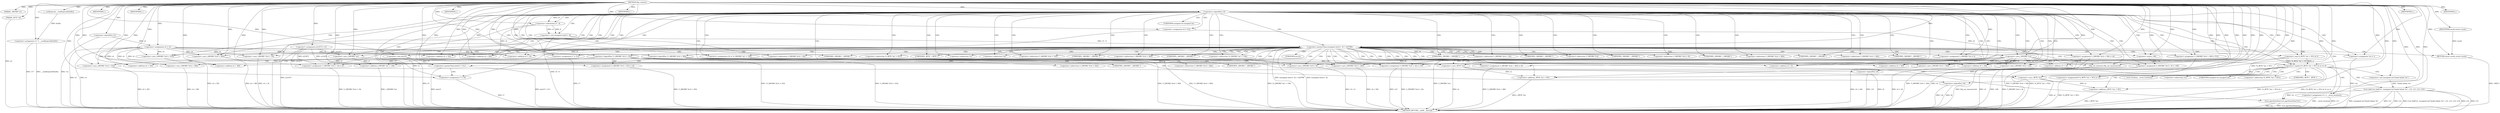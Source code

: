 digraph tftp_connect {  
"1000117" [label = "(METHOD,tftp_connect)" ]
"1000329" [label = "(METHOD_RETURN,__int64 __fastcall)" ]
"1000118" [label = "(PARAM,_QWORD *a1)" ]
"1000119" [label = "(PARAM,_BYTE *a2)" ]
"1000137" [label = "(<operator>.assignment,v17 = __readfsqword(0x28u))" ]
"1000139" [label = "(__readfsqword,__readfsqword(0x28u))" ]
"1000141" [label = "(<operator>.assignment,a1[167] = v2)" ]
"1000147" [label = "(<operator>.logicalNot,!v2)" ]
"1000149" [label = "(IDENTIFIER,L,)" ]
"1000150" [label = "(<operator>.assignment,v4 = v2)" ]
"1000154" [label = "(<operator>.logicalNot,!v5)" ]
"1000157" [label = "(<operator>.assignment,v6 = 512)" ]
"1000161" [label = "(<operator>.assignment,v7 = v6)" ]
"1000165" [label = "(IDENTIFIER,L,)" ]
"1000167" [label = "(<operator>.greaterThan,(unsigned int)(v5 - 8) > 0xFFB0)" ]
"1000168" [label = "(<operator>.cast,(unsigned int)(v5 - 8))" ]
"1000170" [label = "(<operator>.subtraction,v5 - 8)" ]
"1000174" [label = "(RETURN,return result;,return result;)" ]
"1000175" [label = "(IDENTIFIER,result,return result;)" ]
"1000176" [label = "(<operator>.assignment,v7 = 512)" ]
"1000180" [label = "(<operator>.greaterThan,(int)v5 > 511)" ]
"1000181" [label = "(<operator>.cast,(int)v5)" ]
"1000188" [label = "(<operator>.logicalNot,!*(_QWORD *)(v4 + 352))" ]
"1000190" [label = "(<operator>.cast,(_QWORD *)(v4 + 352))" ]
"1000192" [label = "(<operator>.addition,v4 + 352)" ]
"1000196" [label = "(<operator>.assignment,*(_QWORD *)(v4 + 352) = v8)" ]
"1000198" [label = "(<operator>.cast,(_QWORD *)(v4 + 352))" ]
"1000200" [label = "(<operator>.addition,v4 + 352)" ]
"1000205" [label = "(<operator>.logicalNot,!v8)" ]
"1000207" [label = "(IDENTIFIER,L,)" ]
"1000209" [label = "(<operator>.logicalNot,!*(_QWORD *)(v4 + 360))" ]
"1000211" [label = "(<operator>.cast,(_QWORD *)(v4 + 360))" ]
"1000213" [label = "(<operator>.addition,v4 + 360)" ]
"1000217" [label = "(<operator>.assignment,*(_QWORD *)(v4 + 360) = v9)" ]
"1000219" [label = "(<operator>.cast,(_QWORD *)(v4 + 360))" ]
"1000221" [label = "(<operator>.addition,v4 + 360)" ]
"1000226" [label = "(<operator>.logicalNot,!v9)" ]
"1000228" [label = "(IDENTIFIER,L,)" ]
"1000229" [label = "(<operator>.assignment,v10 = *((_DWORD *)a1 + 156))" ]
"1000232" [label = "(<operator>.addition,(_DWORD *)a1 + 156)" ]
"1000233" [label = "(<operator>.cast,(_DWORD *)a1)" ]
"1000237" [label = "(<operator>.assignment,*(_QWORD *)(v4 + 16) = a1)" ]
"1000239" [label = "(<operator>.cast,(_QWORD *)(v4 + 16))" ]
"1000241" [label = "(<operator>.addition,v4 + 16)" ]
"1000245" [label = "(<operator>.assignment,*(_DWORD *)v4 = 0)" ]
"1000247" [label = "(<operator>.cast,(_DWORD *)v4)" ]
"1000251" [label = "(<operator>.assignment,*(_DWORD *)(v4 + 8) = -100)" ]
"1000253" [label = "(<operator>.cast,(_DWORD *)(v4 + 8))" ]
"1000255" [label = "(<operator>.addition,v4 + 8)" ]
"1000258" [label = "(<operator>.minus,-100)" ]
"1000260" [label = "(<operator>.assignment,*(_DWORD *)(v4 + 340) = 512)" ]
"1000262" [label = "(<operator>.cast,(_DWORD *)(v4 + 340))" ]
"1000264" [label = "(<operator>.addition,v4 + 340)" ]
"1000268" [label = "(<operator>.assignment,*(_DWORD *)(v4 + 344) = v6)" ]
"1000270" [label = "(<operator>.cast,(_DWORD *)(v4 + 344))" ]
"1000272" [label = "(<operator>.addition,v4 + 344)" ]
"1000276" [label = "(<operator>.assignment,*(_DWORD *)(v4 + 24) = v10)" ]
"1000278" [label = "(<operator>.cast,(_DWORD *)(v4 + 24))" ]
"1000280" [label = "(<operator>.addition,v4 + 24)" ]
"1000284" [label = "(tftp_set_timeouts,tftp_set_timeouts(v4))" ]
"1000287" [label = "(<operator>.equals,(*((_BYTE *)a1 + 951) & 2) == 0)" ]
"1000288" [label = "(<operator>.and,*((_BYTE *)a1 + 951) & 2)" ]
"1000290" [label = "(<operator>.addition,(_BYTE *)a1 + 951)" ]
"1000291" [label = "(<operator>.cast,(_BYTE *)a1)" ]
"1000299" [label = "(<operator>.assignment,v11 = __errno_location())" ]
"1000302" [label = "(Curl_failf,Curl_failf(*a1, (unsigned int)\"bind() failed; %s\", v12, v13, v14, v15))" ]
"1000305" [label = "(<operator>.cast,(unsigned int)\"bind() failed; %s\")" ]
"1000312" [label = "(IDENTIFIER,L,)" ]
"1000313" [label = "(<operators>.assignmentOr,*((_BYTE *)a1 + 951) |= 2u)" ]
"1000315" [label = "(<operator>.addition,(_BYTE *)a1 + 951)" ]
"1000316" [label = "(<operator>.cast,(_BYTE *)a1)" ]
"1000321" [label = "(Curl_pgrsStartNow,Curl_pgrsStartNow(*a1))" ]
"1000324" [label = "(<operator>.assignment,*a2 = 1)" ]
"1000328" [label = "(IDENTIFIER,L,)" ]
"1000169" [label = "(UNKNOWN,unsigned int,unsigned int)" ]
"1000182" [label = "(UNKNOWN,int,int)" ]
"1000189" [label = "(<operator>.indirection,*(_QWORD *)(v4 + 352))" ]
"1000191" [label = "(UNKNOWN,_QWORD *,_QWORD *)" ]
"1000197" [label = "(<operator>.indirection,*(_QWORD *)(v4 + 352))" ]
"1000199" [label = "(UNKNOWN,_QWORD *,_QWORD *)" ]
"1000210" [label = "(<operator>.indirection,*(_QWORD *)(v4 + 360))" ]
"1000212" [label = "(UNKNOWN,_QWORD *,_QWORD *)" ]
"1000218" [label = "(<operator>.indirection,*(_QWORD *)(v4 + 360))" ]
"1000220" [label = "(UNKNOWN,_QWORD *,_QWORD *)" ]
"1000231" [label = "(<operator>.indirection,*((_DWORD *)a1 + 156))" ]
"1000234" [label = "(UNKNOWN,_DWORD *,_DWORD *)" ]
"1000238" [label = "(<operator>.indirection,*(_QWORD *)(v4 + 16))" ]
"1000240" [label = "(UNKNOWN,_QWORD *,_QWORD *)" ]
"1000246" [label = "(<operator>.indirection,*(_DWORD *)v4)" ]
"1000248" [label = "(UNKNOWN,_DWORD *,_DWORD *)" ]
"1000252" [label = "(<operator>.indirection,*(_DWORD *)(v4 + 8))" ]
"1000254" [label = "(UNKNOWN,_DWORD *,_DWORD *)" ]
"1000261" [label = "(<operator>.indirection,*(_DWORD *)(v4 + 340))" ]
"1000263" [label = "(UNKNOWN,_DWORD *,_DWORD *)" ]
"1000269" [label = "(<operator>.indirection,*(_DWORD *)(v4 + 344))" ]
"1000271" [label = "(UNKNOWN,_DWORD *,_DWORD *)" ]
"1000277" [label = "(<operator>.indirection,*(_DWORD *)(v4 + 24))" ]
"1000279" [label = "(UNKNOWN,_DWORD *,_DWORD *)" ]
"1000289" [label = "(<operator>.indirection,*((_BYTE *)a1 + 951))" ]
"1000292" [label = "(UNKNOWN,_BYTE *,_BYTE *)" ]
"1000301" [label = "(__errno_location,__errno_location())" ]
"1000303" [label = "(<operator>.indirection,*a1)" ]
"1000306" [label = "(UNKNOWN,unsigned int,unsigned int)" ]
"1000314" [label = "(<operator>.indirection,*((_BYTE *)a1 + 951))" ]
"1000317" [label = "(UNKNOWN,_BYTE *,_BYTE *)" ]
"1000322" [label = "(<operator>.indirection,*a1)" ]
"1000325" [label = "(<operator>.indirection,*a2)" ]
  "1000174" -> "1000329"  [ label = "DDG: <RET>"] 
  "1000302" -> "1000329"  [ label = "DDG: v13"] 
  "1000288" -> "1000329"  [ label = "DDG: *((_BYTE *)a1 + 951)"] 
  "1000180" -> "1000329"  [ label = "DDG: (int)v5"] 
  "1000167" -> "1000329"  [ label = "DDG: (unsigned int)(v5 - 8) > 0xFFB0"] 
  "1000217" -> "1000329"  [ label = "DDG: *(_QWORD *)(v4 + 360)"] 
  "1000205" -> "1000329"  [ label = "DDG: !v8"] 
  "1000198" -> "1000329"  [ label = "DDG: v4 + 352"] 
  "1000315" -> "1000329"  [ label = "DDG: (_BYTE *)a1"] 
  "1000321" -> "1000329"  [ label = "DDG: *a1"] 
  "1000137" -> "1000329"  [ label = "DDG: __readfsqword(0x28u)"] 
  "1000324" -> "1000329"  [ label = "DDG: *a2"] 
  "1000188" -> "1000329"  [ label = "DDG: *(_QWORD *)(v4 + 352)"] 
  "1000321" -> "1000329"  [ label = "DDG: Curl_pgrsStartNow(*a1)"] 
  "1000268" -> "1000329"  [ label = "DDG: *(_DWORD *)(v4 + 344)"] 
  "1000232" -> "1000329"  [ label = "DDG: (_DWORD *)a1"] 
  "1000302" -> "1000329"  [ label = "DDG: v12"] 
  "1000251" -> "1000329"  [ label = "DDG: -100"] 
  "1000141" -> "1000329"  [ label = "DDG: a1[167]"] 
  "1000211" -> "1000329"  [ label = "DDG: v4 + 360"] 
  "1000245" -> "1000329"  [ label = "DDG: *(_DWORD *)v4"] 
  "1000219" -> "1000329"  [ label = "DDG: v4 + 360"] 
  "1000150" -> "1000329"  [ label = "DDG: v2"] 
  "1000276" -> "1000329"  [ label = "DDG: v10"] 
  "1000270" -> "1000329"  [ label = "DDG: v4 + 344"] 
  "1000299" -> "1000329"  [ label = "DDG: __errno_location()"] 
  "1000119" -> "1000329"  [ label = "DDG: a2"] 
  "1000226" -> "1000329"  [ label = "DDG: v9"] 
  "1000226" -> "1000329"  [ label = "DDG: !v9"] 
  "1000239" -> "1000329"  [ label = "DDG: v4 + 16"] 
  "1000302" -> "1000329"  [ label = "DDG: Curl_failf(*a1, (unsigned int)\"bind() failed; %s\", v12, v13, v14, v15)"] 
  "1000181" -> "1000329"  [ label = "DDG: v5"] 
  "1000180" -> "1000329"  [ label = "DDG: (int)v5 > 511"] 
  "1000154" -> "1000329"  [ label = "DDG: v5"] 
  "1000302" -> "1000329"  [ label = "DDG: v14"] 
  "1000147" -> "1000329"  [ label = "DDG: !v2"] 
  "1000276" -> "1000329"  [ label = "DDG: *(_DWORD *)(v4 + 24)"] 
  "1000137" -> "1000329"  [ label = "DDG: v17"] 
  "1000291" -> "1000329"  [ label = "DDG: a1"] 
  "1000287" -> "1000329"  [ label = "DDG: *((_BYTE *)a1 + 951) & 2"] 
  "1000253" -> "1000329"  [ label = "DDG: v4 + 8"] 
  "1000313" -> "1000329"  [ label = "DDG: *((_BYTE *)a1 + 951)"] 
  "1000268" -> "1000329"  [ label = "DDG: v6"] 
  "1000260" -> "1000329"  [ label = "DDG: *(_DWORD *)(v4 + 340)"] 
  "1000251" -> "1000329"  [ label = "DDG: *(_DWORD *)(v4 + 8)"] 
  "1000168" -> "1000329"  [ label = "DDG: v5 - 8"] 
  "1000290" -> "1000329"  [ label = "DDG: (_BYTE *)a1"] 
  "1000287" -> "1000329"  [ label = "DDG: (*((_BYTE *)a1 + 951) & 2) == 0"] 
  "1000229" -> "1000329"  [ label = "DDG: *((_DWORD *)a1 + 156)"] 
  "1000302" -> "1000329"  [ label = "DDG: v15"] 
  "1000170" -> "1000329"  [ label = "DDG: v5"] 
  "1000209" -> "1000329"  [ label = "DDG: !*(_QWORD *)(v4 + 360)"] 
  "1000188" -> "1000329"  [ label = "DDG: !*(_QWORD *)(v4 + 352)"] 
  "1000190" -> "1000329"  [ label = "DDG: v4 + 352"] 
  "1000278" -> "1000329"  [ label = "DDG: v4 + 24"] 
  "1000205" -> "1000329"  [ label = "DDG: v8"] 
  "1000299" -> "1000329"  [ label = "DDG: v11"] 
  "1000176" -> "1000329"  [ label = "DDG: v7"] 
  "1000262" -> "1000329"  [ label = "DDG: v4 + 340"] 
  "1000302" -> "1000329"  [ label = "DDG: (unsigned int)\"bind() failed; %s\""] 
  "1000209" -> "1000329"  [ label = "DDG: *(_QWORD *)(v4 + 360)"] 
  "1000284" -> "1000329"  [ label = "DDG: tftp_set_timeouts(v4)"] 
  "1000237" -> "1000329"  [ label = "DDG: *(_QWORD *)(v4 + 16)"] 
  "1000316" -> "1000329"  [ label = "DDG: a1"] 
  "1000196" -> "1000329"  [ label = "DDG: *(_QWORD *)(v4 + 352)"] 
  "1000154" -> "1000329"  [ label = "DDG: !v5"] 
  "1000167" -> "1000329"  [ label = "DDG: (unsigned int)(v5 - 8)"] 
  "1000284" -> "1000329"  [ label = "DDG: v4"] 
  "1000161" -> "1000329"  [ label = "DDG: v7"] 
  "1000150" -> "1000329"  [ label = "DDG: v4"] 
  "1000117" -> "1000118"  [ label = "DDG: "] 
  "1000117" -> "1000119"  [ label = "DDG: "] 
  "1000139" -> "1000137"  [ label = "DDG: 0x28u"] 
  "1000117" -> "1000137"  [ label = "DDG: "] 
  "1000117" -> "1000139"  [ label = "DDG: "] 
  "1000117" -> "1000141"  [ label = "DDG: "] 
  "1000117" -> "1000147"  [ label = "DDG: "] 
  "1000117" -> "1000149"  [ label = "DDG: "] 
  "1000147" -> "1000150"  [ label = "DDG: v2"] 
  "1000117" -> "1000150"  [ label = "DDG: "] 
  "1000117" -> "1000154"  [ label = "DDG: "] 
  "1000117" -> "1000157"  [ label = "DDG: "] 
  "1000157" -> "1000161"  [ label = "DDG: v6"] 
  "1000117" -> "1000161"  [ label = "DDG: "] 
  "1000117" -> "1000165"  [ label = "DDG: "] 
  "1000168" -> "1000167"  [ label = "DDG: v5 - 8"] 
  "1000170" -> "1000168"  [ label = "DDG: v5"] 
  "1000170" -> "1000168"  [ label = "DDG: 8"] 
  "1000154" -> "1000170"  [ label = "DDG: v5"] 
  "1000117" -> "1000170"  [ label = "DDG: "] 
  "1000117" -> "1000167"  [ label = "DDG: "] 
  "1000175" -> "1000174"  [ label = "DDG: result"] 
  "1000117" -> "1000174"  [ label = "DDG: "] 
  "1000117" -> "1000175"  [ label = "DDG: "] 
  "1000117" -> "1000176"  [ label = "DDG: "] 
  "1000181" -> "1000180"  [ label = "DDG: v5"] 
  "1000170" -> "1000181"  [ label = "DDG: v5"] 
  "1000117" -> "1000181"  [ label = "DDG: "] 
  "1000117" -> "1000180"  [ label = "DDG: "] 
  "1000150" -> "1000190"  [ label = "DDG: v4"] 
  "1000117" -> "1000190"  [ label = "DDG: "] 
  "1000150" -> "1000192"  [ label = "DDG: v4"] 
  "1000117" -> "1000192"  [ label = "DDG: "] 
  "1000117" -> "1000196"  [ label = "DDG: "] 
  "1000117" -> "1000198"  [ label = "DDG: "] 
  "1000150" -> "1000198"  [ label = "DDG: v4"] 
  "1000117" -> "1000200"  [ label = "DDG: "] 
  "1000150" -> "1000200"  [ label = "DDG: v4"] 
  "1000117" -> "1000205"  [ label = "DDG: "] 
  "1000117" -> "1000207"  [ label = "DDG: "] 
  "1000117" -> "1000211"  [ label = "DDG: "] 
  "1000150" -> "1000211"  [ label = "DDG: v4"] 
  "1000117" -> "1000213"  [ label = "DDG: "] 
  "1000150" -> "1000213"  [ label = "DDG: v4"] 
  "1000117" -> "1000217"  [ label = "DDG: "] 
  "1000117" -> "1000219"  [ label = "DDG: "] 
  "1000150" -> "1000219"  [ label = "DDG: v4"] 
  "1000117" -> "1000221"  [ label = "DDG: "] 
  "1000150" -> "1000221"  [ label = "DDG: v4"] 
  "1000117" -> "1000226"  [ label = "DDG: "] 
  "1000117" -> "1000228"  [ label = "DDG: "] 
  "1000117" -> "1000229"  [ label = "DDG: "] 
  "1000233" -> "1000232"  [ label = "DDG: a1"] 
  "1000141" -> "1000233"  [ label = "DDG: a1[167]"] 
  "1000117" -> "1000233"  [ label = "DDG: "] 
  "1000117" -> "1000232"  [ label = "DDG: "] 
  "1000141" -> "1000237"  [ label = "DDG: a1[167]"] 
  "1000233" -> "1000237"  [ label = "DDG: a1"] 
  "1000117" -> "1000237"  [ label = "DDG: "] 
  "1000117" -> "1000239"  [ label = "DDG: "] 
  "1000150" -> "1000239"  [ label = "DDG: v4"] 
  "1000117" -> "1000241"  [ label = "DDG: "] 
  "1000150" -> "1000241"  [ label = "DDG: v4"] 
  "1000117" -> "1000245"  [ label = "DDG: "] 
  "1000117" -> "1000247"  [ label = "DDG: "] 
  "1000150" -> "1000247"  [ label = "DDG: v4"] 
  "1000258" -> "1000251"  [ label = "DDG: 100"] 
  "1000247" -> "1000253"  [ label = "DDG: v4"] 
  "1000117" -> "1000253"  [ label = "DDG: "] 
  "1000247" -> "1000255"  [ label = "DDG: v4"] 
  "1000117" -> "1000255"  [ label = "DDG: "] 
  "1000117" -> "1000258"  [ label = "DDG: "] 
  "1000117" -> "1000260"  [ label = "DDG: "] 
  "1000117" -> "1000262"  [ label = "DDG: "] 
  "1000247" -> "1000262"  [ label = "DDG: v4"] 
  "1000117" -> "1000264"  [ label = "DDG: "] 
  "1000247" -> "1000264"  [ label = "DDG: v4"] 
  "1000117" -> "1000268"  [ label = "DDG: "] 
  "1000157" -> "1000268"  [ label = "DDG: v6"] 
  "1000117" -> "1000270"  [ label = "DDG: "] 
  "1000247" -> "1000270"  [ label = "DDG: v4"] 
  "1000117" -> "1000272"  [ label = "DDG: "] 
  "1000247" -> "1000272"  [ label = "DDG: v4"] 
  "1000229" -> "1000276"  [ label = "DDG: v10"] 
  "1000117" -> "1000276"  [ label = "DDG: "] 
  "1000117" -> "1000278"  [ label = "DDG: "] 
  "1000247" -> "1000278"  [ label = "DDG: v4"] 
  "1000117" -> "1000280"  [ label = "DDG: "] 
  "1000247" -> "1000280"  [ label = "DDG: v4"] 
  "1000117" -> "1000284"  [ label = "DDG: "] 
  "1000247" -> "1000284"  [ label = "DDG: v4"] 
  "1000288" -> "1000287"  [ label = "DDG: *((_BYTE *)a1 + 951)"] 
  "1000288" -> "1000287"  [ label = "DDG: 2"] 
  "1000291" -> "1000290"  [ label = "DDG: a1"] 
  "1000141" -> "1000291"  [ label = "DDG: a1[167]"] 
  "1000117" -> "1000291"  [ label = "DDG: "] 
  "1000233" -> "1000291"  [ label = "DDG: a1"] 
  "1000117" -> "1000290"  [ label = "DDG: "] 
  "1000117" -> "1000288"  [ label = "DDG: "] 
  "1000117" -> "1000287"  [ label = "DDG: "] 
  "1000117" -> "1000299"  [ label = "DDG: "] 
  "1000305" -> "1000302"  [ label = "DDG: \"bind() failed; %s\""] 
  "1000117" -> "1000305"  [ label = "DDG: "] 
  "1000117" -> "1000302"  [ label = "DDG: "] 
  "1000117" -> "1000312"  [ label = "DDG: "] 
  "1000117" -> "1000313"  [ label = "DDG: "] 
  "1000288" -> "1000313"  [ label = "DDG: *((_BYTE *)a1 + 951)"] 
  "1000316" -> "1000315"  [ label = "DDG: a1"] 
  "1000141" -> "1000316"  [ label = "DDG: a1[167]"] 
  "1000291" -> "1000316"  [ label = "DDG: a1"] 
  "1000117" -> "1000316"  [ label = "DDG: "] 
  "1000117" -> "1000315"  [ label = "DDG: "] 
  "1000302" -> "1000321"  [ label = "DDG: *a1"] 
  "1000117" -> "1000324"  [ label = "DDG: "] 
  "1000117" -> "1000328"  [ label = "DDG: "] 
  "1000154" -> "1000170"  [ label = "CDG: "] 
  "1000154" -> "1000169"  [ label = "CDG: "] 
  "1000154" -> "1000168"  [ label = "CDG: "] 
  "1000154" -> "1000167"  [ label = "CDG: "] 
  "1000154" -> "1000161"  [ label = "CDG: "] 
  "1000154" -> "1000192"  [ label = "CDG: "] 
  "1000154" -> "1000191"  [ label = "CDG: "] 
  "1000154" -> "1000190"  [ label = "CDG: "] 
  "1000154" -> "1000189"  [ label = "CDG: "] 
  "1000154" -> "1000188"  [ label = "CDG: "] 
  "1000154" -> "1000213"  [ label = "CDG: "] 
  "1000154" -> "1000212"  [ label = "CDG: "] 
  "1000154" -> "1000211"  [ label = "CDG: "] 
  "1000154" -> "1000210"  [ label = "CDG: "] 
  "1000154" -> "1000209"  [ label = "CDG: "] 
  "1000154" -> "1000240"  [ label = "CDG: "] 
  "1000154" -> "1000239"  [ label = "CDG: "] 
  "1000154" -> "1000238"  [ label = "CDG: "] 
  "1000154" -> "1000237"  [ label = "CDG: "] 
  "1000154" -> "1000234"  [ label = "CDG: "] 
  "1000154" -> "1000233"  [ label = "CDG: "] 
  "1000154" -> "1000232"  [ label = "CDG: "] 
  "1000154" -> "1000231"  [ label = "CDG: "] 
  "1000154" -> "1000229"  [ label = "CDG: "] 
  "1000154" -> "1000255"  [ label = "CDG: "] 
  "1000154" -> "1000254"  [ label = "CDG: "] 
  "1000154" -> "1000253"  [ label = "CDG: "] 
  "1000154" -> "1000252"  [ label = "CDG: "] 
  "1000154" -> "1000251"  [ label = "CDG: "] 
  "1000154" -> "1000248"  [ label = "CDG: "] 
  "1000154" -> "1000247"  [ label = "CDG: "] 
  "1000154" -> "1000246"  [ label = "CDG: "] 
  "1000154" -> "1000245"  [ label = "CDG: "] 
  "1000154" -> "1000241"  [ label = "CDG: "] 
  "1000154" -> "1000272"  [ label = "CDG: "] 
  "1000154" -> "1000271"  [ label = "CDG: "] 
  "1000154" -> "1000270"  [ label = "CDG: "] 
  "1000154" -> "1000269"  [ label = "CDG: "] 
  "1000154" -> "1000268"  [ label = "CDG: "] 
  "1000154" -> "1000264"  [ label = "CDG: "] 
  "1000154" -> "1000263"  [ label = "CDG: "] 
  "1000154" -> "1000262"  [ label = "CDG: "] 
  "1000154" -> "1000261"  [ label = "CDG: "] 
  "1000154" -> "1000260"  [ label = "CDG: "] 
  "1000154" -> "1000258"  [ label = "CDG: "] 
  "1000154" -> "1000288"  [ label = "CDG: "] 
  "1000154" -> "1000287"  [ label = "CDG: "] 
  "1000154" -> "1000284"  [ label = "CDG: "] 
  "1000154" -> "1000280"  [ label = "CDG: "] 
  "1000154" -> "1000279"  [ label = "CDG: "] 
  "1000154" -> "1000278"  [ label = "CDG: "] 
  "1000154" -> "1000277"  [ label = "CDG: "] 
  "1000154" -> "1000276"  [ label = "CDG: "] 
  "1000154" -> "1000292"  [ label = "CDG: "] 
  "1000154" -> "1000291"  [ label = "CDG: "] 
  "1000154" -> "1000290"  [ label = "CDG: "] 
  "1000154" -> "1000289"  [ label = "CDG: "] 
  "1000154" -> "1000325"  [ label = "CDG: "] 
  "1000154" -> "1000324"  [ label = "CDG: "] 
  "1000154" -> "1000322"  [ label = "CDG: "] 
  "1000154" -> "1000321"  [ label = "CDG: "] 
  "1000154" -> "1000157"  [ label = "CDG: "] 
  "1000167" -> "1000176"  [ label = "CDG: "] 
  "1000167" -> "1000174"  [ label = "CDG: "] 
  "1000167" -> "1000192"  [ label = "CDG: "] 
  "1000167" -> "1000191"  [ label = "CDG: "] 
  "1000167" -> "1000190"  [ label = "CDG: "] 
  "1000167" -> "1000189"  [ label = "CDG: "] 
  "1000167" -> "1000188"  [ label = "CDG: "] 
  "1000167" -> "1000182"  [ label = "CDG: "] 
  "1000167" -> "1000181"  [ label = "CDG: "] 
  "1000167" -> "1000180"  [ label = "CDG: "] 
  "1000167" -> "1000213"  [ label = "CDG: "] 
  "1000167" -> "1000212"  [ label = "CDG: "] 
  "1000167" -> "1000211"  [ label = "CDG: "] 
  "1000167" -> "1000210"  [ label = "CDG: "] 
  "1000167" -> "1000209"  [ label = "CDG: "] 
  "1000167" -> "1000240"  [ label = "CDG: "] 
  "1000167" -> "1000239"  [ label = "CDG: "] 
  "1000167" -> "1000238"  [ label = "CDG: "] 
  "1000167" -> "1000237"  [ label = "CDG: "] 
  "1000167" -> "1000234"  [ label = "CDG: "] 
  "1000167" -> "1000233"  [ label = "CDG: "] 
  "1000167" -> "1000232"  [ label = "CDG: "] 
  "1000167" -> "1000231"  [ label = "CDG: "] 
  "1000167" -> "1000229"  [ label = "CDG: "] 
  "1000167" -> "1000255"  [ label = "CDG: "] 
  "1000167" -> "1000254"  [ label = "CDG: "] 
  "1000167" -> "1000253"  [ label = "CDG: "] 
  "1000167" -> "1000252"  [ label = "CDG: "] 
  "1000167" -> "1000251"  [ label = "CDG: "] 
  "1000167" -> "1000248"  [ label = "CDG: "] 
  "1000167" -> "1000247"  [ label = "CDG: "] 
  "1000167" -> "1000246"  [ label = "CDG: "] 
  "1000167" -> "1000245"  [ label = "CDG: "] 
  "1000167" -> "1000241"  [ label = "CDG: "] 
  "1000167" -> "1000272"  [ label = "CDG: "] 
  "1000167" -> "1000271"  [ label = "CDG: "] 
  "1000167" -> "1000270"  [ label = "CDG: "] 
  "1000167" -> "1000269"  [ label = "CDG: "] 
  "1000167" -> "1000268"  [ label = "CDG: "] 
  "1000167" -> "1000264"  [ label = "CDG: "] 
  "1000167" -> "1000263"  [ label = "CDG: "] 
  "1000167" -> "1000262"  [ label = "CDG: "] 
  "1000167" -> "1000261"  [ label = "CDG: "] 
  "1000167" -> "1000260"  [ label = "CDG: "] 
  "1000167" -> "1000258"  [ label = "CDG: "] 
  "1000167" -> "1000288"  [ label = "CDG: "] 
  "1000167" -> "1000287"  [ label = "CDG: "] 
  "1000167" -> "1000284"  [ label = "CDG: "] 
  "1000167" -> "1000280"  [ label = "CDG: "] 
  "1000167" -> "1000279"  [ label = "CDG: "] 
  "1000167" -> "1000278"  [ label = "CDG: "] 
  "1000167" -> "1000277"  [ label = "CDG: "] 
  "1000167" -> "1000276"  [ label = "CDG: "] 
  "1000167" -> "1000292"  [ label = "CDG: "] 
  "1000167" -> "1000291"  [ label = "CDG: "] 
  "1000167" -> "1000290"  [ label = "CDG: "] 
  "1000167" -> "1000289"  [ label = "CDG: "] 
  "1000167" -> "1000325"  [ label = "CDG: "] 
  "1000167" -> "1000324"  [ label = "CDG: "] 
  "1000167" -> "1000322"  [ label = "CDG: "] 
  "1000167" -> "1000321"  [ label = "CDG: "] 
  "1000180" -> "1000161"  [ label = "CDG: "] 
  "1000188" -> "1000205"  [ label = "CDG: "] 
  "1000188" -> "1000200"  [ label = "CDG: "] 
  "1000188" -> "1000199"  [ label = "CDG: "] 
  "1000188" -> "1000198"  [ label = "CDG: "] 
  "1000188" -> "1000197"  [ label = "CDG: "] 
  "1000188" -> "1000196"  [ label = "CDG: "] 
  "1000209" -> "1000221"  [ label = "CDG: "] 
  "1000209" -> "1000220"  [ label = "CDG: "] 
  "1000209" -> "1000219"  [ label = "CDG: "] 
  "1000209" -> "1000218"  [ label = "CDG: "] 
  "1000209" -> "1000217"  [ label = "CDG: "] 
  "1000209" -> "1000226"  [ label = "CDG: "] 
  "1000287" -> "1000303"  [ label = "CDG: "] 
  "1000287" -> "1000302"  [ label = "CDG: "] 
  "1000287" -> "1000301"  [ label = "CDG: "] 
  "1000287" -> "1000299"  [ label = "CDG: "] 
  "1000287" -> "1000317"  [ label = "CDG: "] 
  "1000287" -> "1000316"  [ label = "CDG: "] 
  "1000287" -> "1000315"  [ label = "CDG: "] 
  "1000287" -> "1000314"  [ label = "CDG: "] 
  "1000287" -> "1000313"  [ label = "CDG: "] 
  "1000287" -> "1000306"  [ label = "CDG: "] 
  "1000287" -> "1000305"  [ label = "CDG: "] 
}
